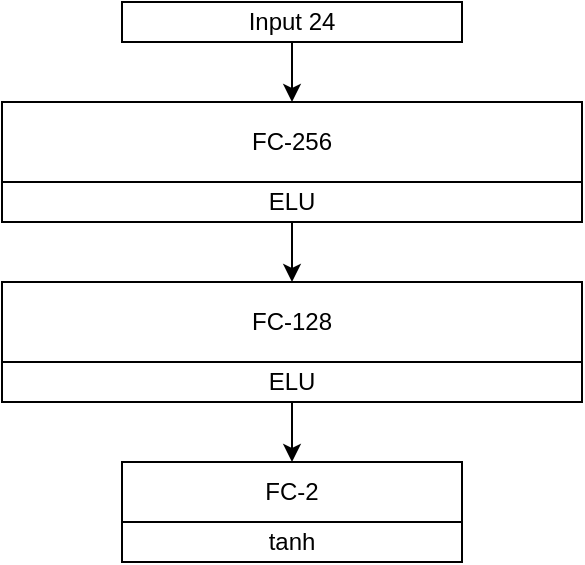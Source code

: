 <mxfile version="14.4.3" type="device"><diagram id="nrrJYcv0uq59VwbDgAv4" name="Seite-1"><mxGraphModel dx="1086" dy="806" grid="1" gridSize="10" guides="1" tooltips="1" connect="1" arrows="1" fold="1" page="1" pageScale="1" pageWidth="827" pageHeight="1169" math="0" shadow="0"><root><mxCell id="0"/><mxCell id="1" parent="0"/><mxCell id="7rkPtfT4w0qTKY7EhR4C-1" value="FC-256" style="rounded=0;whiteSpace=wrap;html=1;" parent="1" vertex="1"><mxGeometry x="40" y="90" width="290" height="40" as="geometry"/></mxCell><mxCell id="J-PkHv8cOQ1E1ejyJ2L6-4" style="edgeStyle=orthogonalEdgeStyle;rounded=0;orthogonalLoop=1;jettySize=auto;html=1;exitX=0.5;exitY=1;exitDx=0;exitDy=0;entryX=0.5;entryY=0;entryDx=0;entryDy=0;strokeWidth=1;" parent="1" source="7rkPtfT4w0qTKY7EhR4C-2" target="7rkPtfT4w0qTKY7EhR4C-3" edge="1"><mxGeometry relative="1" as="geometry"/></mxCell><mxCell id="7rkPtfT4w0qTKY7EhR4C-2" value="ELU" style="rounded=0;whiteSpace=wrap;html=1;" parent="1" vertex="1"><mxGeometry x="40" y="130" width="290" height="20" as="geometry"/></mxCell><mxCell id="7rkPtfT4w0qTKY7EhR4C-3" value="FC-128" style="rounded=0;whiteSpace=wrap;html=1;" parent="1" vertex="1"><mxGeometry x="40" y="180" width="290" height="40" as="geometry"/></mxCell><mxCell id="7rkPtfT4w0qTKY7EhR4C-4" value="FC-2" style="rounded=0;whiteSpace=wrap;html=1;" parent="1" vertex="1"><mxGeometry x="100" y="270" width="170" height="30" as="geometry"/></mxCell><mxCell id="J-PkHv8cOQ1E1ejyJ2L6-2" style="edgeStyle=orthogonalEdgeStyle;rounded=0;orthogonalLoop=1;jettySize=auto;html=1;exitX=0.5;exitY=1;exitDx=0;exitDy=0;entryX=0.5;entryY=0;entryDx=0;entryDy=0;strokeWidth=1;" parent="1" source="AOpUMN5aE7cgSAECqmY0-1" target="7rkPtfT4w0qTKY7EhR4C-1" edge="1"><mxGeometry relative="1" as="geometry"/></mxCell><mxCell id="AOpUMN5aE7cgSAECqmY0-1" value="Input 24" style="rounded=0;whiteSpace=wrap;html=1;" parent="1" vertex="1"><mxGeometry x="100" y="40" width="170" height="20" as="geometry"/></mxCell><mxCell id="J-PkHv8cOQ1E1ejyJ2L6-8" style="edgeStyle=orthogonalEdgeStyle;rounded=0;orthogonalLoop=1;jettySize=auto;html=1;exitX=0.5;exitY=1;exitDx=0;exitDy=0;entryX=0.5;entryY=0;entryDx=0;entryDy=0;strokeWidth=1;" parent="1" source="J-PkHv8cOQ1E1ejyJ2L6-7" target="7rkPtfT4w0qTKY7EhR4C-4" edge="1"><mxGeometry relative="1" as="geometry"/></mxCell><mxCell id="J-PkHv8cOQ1E1ejyJ2L6-7" value="ELU" style="rounded=0;whiteSpace=wrap;html=1;" parent="1" vertex="1"><mxGeometry x="40" y="220" width="290" height="20" as="geometry"/></mxCell><mxCell id="J-PkHv8cOQ1E1ejyJ2L6-9" value="tanh" style="rounded=0;whiteSpace=wrap;html=1;" parent="1" vertex="1"><mxGeometry x="100" y="300" width="170" height="20" as="geometry"/></mxCell></root></mxGraphModel></diagram></mxfile>